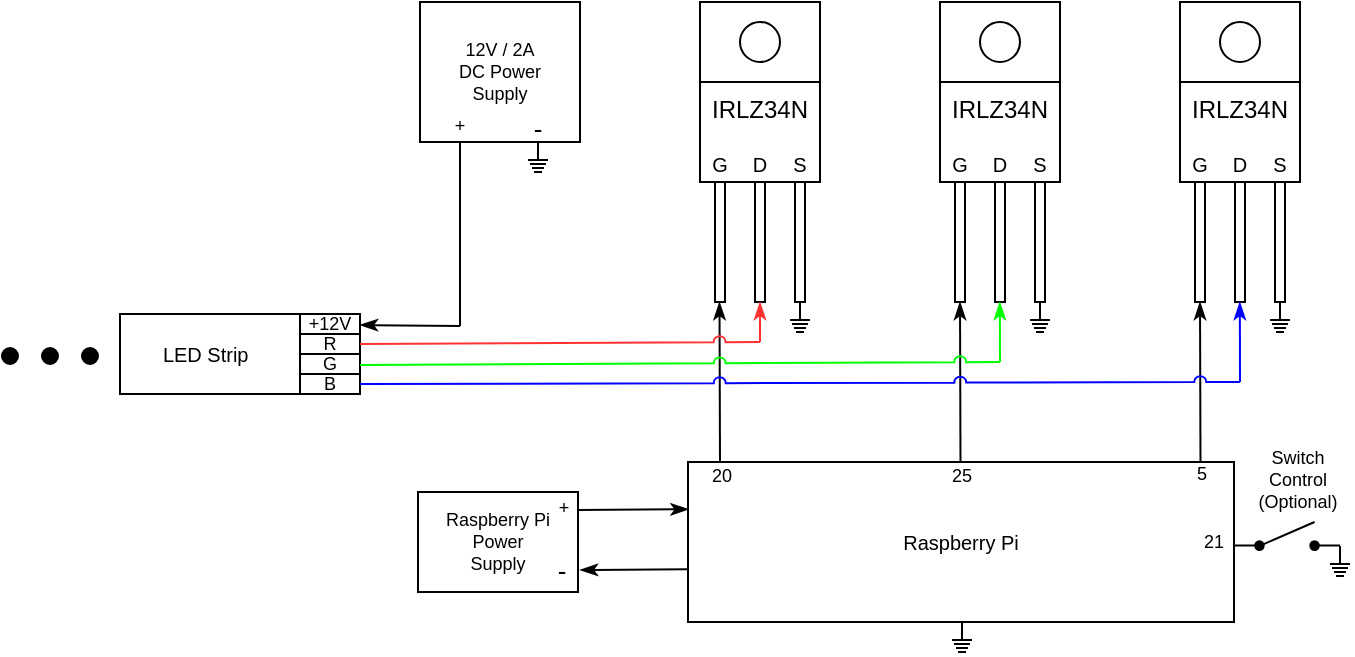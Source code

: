 <mxfile version="14.1.2" type="device"><diagram id="SCGyZhPYORBEStFUmvWJ" name="Page-1"><mxGraphModel dx="798" dy="417" grid="0" gridSize="1" guides="1" tooltips="1" connect="1" arrows="1" fold="1" page="1" pageScale="1" pageWidth="850" pageHeight="1100" math="0" shadow="0"><root><mxCell id="0"/><mxCell id="1" parent="0"/><mxCell id="EKjF1IvfTHny3bb6TZEz-11" value="" style="group" vertex="1" connectable="0" parent="1"><mxGeometry x="540" y="90" width="60" height="150" as="geometry"/></mxCell><mxCell id="EKjF1IvfTHny3bb6TZEz-1" value="" style="rounded=0;whiteSpace=wrap;html=1;" vertex="1" parent="EKjF1IvfTHny3bb6TZEz-11"><mxGeometry width="60" height="40" as="geometry"/></mxCell><mxCell id="EKjF1IvfTHny3bb6TZEz-2" value="" style="ellipse;whiteSpace=wrap;html=1;aspect=fixed;" vertex="1" parent="EKjF1IvfTHny3bb6TZEz-11"><mxGeometry x="20" y="10" width="20" height="20" as="geometry"/></mxCell><mxCell id="EKjF1IvfTHny3bb6TZEz-4" value="" style="rounded=0;whiteSpace=wrap;html=1;" vertex="1" parent="EKjF1IvfTHny3bb6TZEz-11"><mxGeometry x="7.5" y="90" width="5" height="60" as="geometry"/></mxCell><mxCell id="EKjF1IvfTHny3bb6TZEz-5" value="" style="rounded=0;whiteSpace=wrap;html=1;" vertex="1" parent="EKjF1IvfTHny3bb6TZEz-11"><mxGeometry x="27.5" y="90" width="5" height="60" as="geometry"/></mxCell><mxCell id="EKjF1IvfTHny3bb6TZEz-6" value="" style="rounded=0;whiteSpace=wrap;html=1;" vertex="1" parent="EKjF1IvfTHny3bb6TZEz-11"><mxGeometry x="47.5" y="90" width="5" height="60" as="geometry"/></mxCell><mxCell id="EKjF1IvfTHny3bb6TZEz-7" value="IRLZ34N" style="rounded=0;whiteSpace=wrap;html=1;verticalAlign=top;" vertex="1" parent="EKjF1IvfTHny3bb6TZEz-11"><mxGeometry y="40" width="60" height="50" as="geometry"/></mxCell><mxCell id="EKjF1IvfTHny3bb6TZEz-8" value="G" style="text;html=1;strokeColor=none;fillColor=none;align=center;verticalAlign=bottom;whiteSpace=wrap;rounded=0;fontSize=10;" vertex="1" parent="EKjF1IvfTHny3bb6TZEz-11"><mxGeometry y="70" width="20" height="20" as="geometry"/></mxCell><mxCell id="EKjF1IvfTHny3bb6TZEz-9" value="D" style="text;html=1;strokeColor=none;fillColor=none;align=center;verticalAlign=bottom;whiteSpace=wrap;rounded=0;fontSize=10;" vertex="1" parent="EKjF1IvfTHny3bb6TZEz-11"><mxGeometry x="20" y="70" width="20" height="20" as="geometry"/></mxCell><mxCell id="EKjF1IvfTHny3bb6TZEz-10" value="S" style="text;html=1;strokeColor=none;fillColor=none;align=center;verticalAlign=bottom;whiteSpace=wrap;rounded=0;fontSize=10;" vertex="1" parent="EKjF1IvfTHny3bb6TZEz-11"><mxGeometry x="40" y="70" width="20" height="20" as="geometry"/></mxCell><mxCell id="EKjF1IvfTHny3bb6TZEz-12" value="" style="group" vertex="1" connectable="0" parent="1"><mxGeometry x="660" y="90" width="60" height="150" as="geometry"/></mxCell><mxCell id="EKjF1IvfTHny3bb6TZEz-13" value="" style="rounded=0;whiteSpace=wrap;html=1;" vertex="1" parent="EKjF1IvfTHny3bb6TZEz-12"><mxGeometry width="60" height="40" as="geometry"/></mxCell><mxCell id="EKjF1IvfTHny3bb6TZEz-14" value="" style="ellipse;whiteSpace=wrap;html=1;aspect=fixed;" vertex="1" parent="EKjF1IvfTHny3bb6TZEz-12"><mxGeometry x="20" y="10" width="20" height="20" as="geometry"/></mxCell><mxCell id="EKjF1IvfTHny3bb6TZEz-15" value="" style="rounded=0;whiteSpace=wrap;html=1;" vertex="1" parent="EKjF1IvfTHny3bb6TZEz-12"><mxGeometry x="7.5" y="90" width="5" height="60" as="geometry"/></mxCell><mxCell id="EKjF1IvfTHny3bb6TZEz-16" value="" style="rounded=0;whiteSpace=wrap;html=1;" vertex="1" parent="EKjF1IvfTHny3bb6TZEz-12"><mxGeometry x="27.5" y="90" width="5" height="60" as="geometry"/></mxCell><mxCell id="EKjF1IvfTHny3bb6TZEz-17" value="" style="rounded=0;whiteSpace=wrap;html=1;" vertex="1" parent="EKjF1IvfTHny3bb6TZEz-12"><mxGeometry x="47.5" y="90" width="5" height="60" as="geometry"/></mxCell><mxCell id="EKjF1IvfTHny3bb6TZEz-18" value="IRLZ34N" style="rounded=0;whiteSpace=wrap;html=1;verticalAlign=top;" vertex="1" parent="EKjF1IvfTHny3bb6TZEz-12"><mxGeometry y="40" width="60" height="50" as="geometry"/></mxCell><mxCell id="EKjF1IvfTHny3bb6TZEz-19" value="G" style="text;html=1;strokeColor=none;fillColor=none;align=center;verticalAlign=bottom;whiteSpace=wrap;rounded=0;fontSize=10;" vertex="1" parent="EKjF1IvfTHny3bb6TZEz-12"><mxGeometry y="70" width="20" height="20" as="geometry"/></mxCell><mxCell id="EKjF1IvfTHny3bb6TZEz-20" value="D" style="text;html=1;strokeColor=none;fillColor=none;align=center;verticalAlign=bottom;whiteSpace=wrap;rounded=0;fontSize=10;" vertex="1" parent="EKjF1IvfTHny3bb6TZEz-12"><mxGeometry x="20" y="70" width="20" height="20" as="geometry"/></mxCell><mxCell id="EKjF1IvfTHny3bb6TZEz-21" value="S" style="text;html=1;strokeColor=none;fillColor=none;align=center;verticalAlign=bottom;whiteSpace=wrap;rounded=0;fontSize=10;" vertex="1" parent="EKjF1IvfTHny3bb6TZEz-12"><mxGeometry x="40" y="70" width="20" height="20" as="geometry"/></mxCell><mxCell id="EKjF1IvfTHny3bb6TZEz-23" value="" style="group" vertex="1" connectable="0" parent="1"><mxGeometry x="420" y="90" width="60" height="150" as="geometry"/></mxCell><mxCell id="EKjF1IvfTHny3bb6TZEz-24" value="" style="rounded=0;whiteSpace=wrap;html=1;" vertex="1" parent="EKjF1IvfTHny3bb6TZEz-23"><mxGeometry width="60" height="40" as="geometry"/></mxCell><mxCell id="EKjF1IvfTHny3bb6TZEz-25" value="" style="ellipse;whiteSpace=wrap;html=1;aspect=fixed;" vertex="1" parent="EKjF1IvfTHny3bb6TZEz-23"><mxGeometry x="20" y="10" width="20" height="20" as="geometry"/></mxCell><mxCell id="EKjF1IvfTHny3bb6TZEz-26" value="" style="rounded=0;whiteSpace=wrap;html=1;" vertex="1" parent="EKjF1IvfTHny3bb6TZEz-23"><mxGeometry x="7.5" y="90" width="5" height="60" as="geometry"/></mxCell><mxCell id="EKjF1IvfTHny3bb6TZEz-27" value="" style="rounded=0;whiteSpace=wrap;html=1;" vertex="1" parent="EKjF1IvfTHny3bb6TZEz-23"><mxGeometry x="27.5" y="90" width="5" height="60" as="geometry"/></mxCell><mxCell id="EKjF1IvfTHny3bb6TZEz-28" value="" style="rounded=0;whiteSpace=wrap;html=1;" vertex="1" parent="EKjF1IvfTHny3bb6TZEz-23"><mxGeometry x="47.5" y="90" width="5" height="60" as="geometry"/></mxCell><mxCell id="EKjF1IvfTHny3bb6TZEz-29" value="IRLZ34N" style="rounded=0;whiteSpace=wrap;html=1;verticalAlign=top;" vertex="1" parent="EKjF1IvfTHny3bb6TZEz-23"><mxGeometry y="40" width="60" height="50" as="geometry"/></mxCell><mxCell id="EKjF1IvfTHny3bb6TZEz-30" value="G" style="text;html=1;strokeColor=none;fillColor=none;align=center;verticalAlign=bottom;whiteSpace=wrap;rounded=0;fontSize=10;" vertex="1" parent="EKjF1IvfTHny3bb6TZEz-23"><mxGeometry y="70" width="20" height="20" as="geometry"/></mxCell><mxCell id="EKjF1IvfTHny3bb6TZEz-31" value="D" style="text;html=1;strokeColor=none;fillColor=none;align=center;verticalAlign=bottom;whiteSpace=wrap;rounded=0;fontSize=10;" vertex="1" parent="EKjF1IvfTHny3bb6TZEz-23"><mxGeometry x="20" y="70" width="20" height="20" as="geometry"/></mxCell><mxCell id="EKjF1IvfTHny3bb6TZEz-32" value="S" style="text;html=1;strokeColor=none;fillColor=none;align=center;verticalAlign=bottom;whiteSpace=wrap;rounded=0;fontSize=10;" vertex="1" parent="EKjF1IvfTHny3bb6TZEz-23"><mxGeometry x="40" y="70" width="20" height="20" as="geometry"/></mxCell><mxCell id="EKjF1IvfTHny3bb6TZEz-33" value="Raspberry Pi" style="rounded=0;whiteSpace=wrap;html=1;fontSize=10;" vertex="1" parent="1"><mxGeometry x="414" y="320" width="273" height="80" as="geometry"/></mxCell><mxCell id="EKjF1IvfTHny3bb6TZEz-34" value="" style="endArrow=classicThin;html=1;fontSize=10;entryX=0.25;entryY=1;entryDx=0;entryDy=0;endFill=1;jumpStyle=arc;jumpSize=4;" edge="1" parent="1"><mxGeometry width="50" height="50" relative="1" as="geometry"><mxPoint x="430" y="320" as="sourcePoint"/><mxPoint x="429.75" y="240" as="targetPoint"/></mxGeometry></mxCell><mxCell id="EKjF1IvfTHny3bb6TZEz-35" value="" style="endArrow=classicThin;html=1;fontSize=10;entryX=0.25;entryY=1;entryDx=0;entryDy=0;endFill=1;" edge="1" parent="1"><mxGeometry width="50" height="50" relative="1" as="geometry"><mxPoint x="550.25" y="320" as="sourcePoint"/><mxPoint x="550" y="240" as="targetPoint"/></mxGeometry></mxCell><mxCell id="EKjF1IvfTHny3bb6TZEz-36" value="" style="endArrow=classicThin;html=1;fontSize=10;entryX=0.25;entryY=1;entryDx=0;entryDy=0;endFill=1;" edge="1" parent="1"><mxGeometry width="50" height="50" relative="1" as="geometry"><mxPoint x="670.25" y="320" as="sourcePoint"/><mxPoint x="670" y="240" as="targetPoint"/></mxGeometry></mxCell><mxCell id="EKjF1IvfTHny3bb6TZEz-39" value="&amp;nbsp; &amp;nbsp; &amp;nbsp; &amp;nbsp;LED Strip" style="rounded=0;whiteSpace=wrap;html=1;fontSize=10;fillColor=#FFFFFF;align=left;" vertex="1" parent="1"><mxGeometry x="130" y="246" width="120" height="40" as="geometry"/></mxCell><mxCell id="EKjF1IvfTHny3bb6TZEz-47" value="+12V" style="rounded=0;whiteSpace=wrap;html=1;fillColor=#FFFFFF;fontSize=9;align=center;" vertex="1" parent="1"><mxGeometry x="220" y="246" width="30" height="10" as="geometry"/></mxCell><mxCell id="EKjF1IvfTHny3bb6TZEz-48" value="R" style="rounded=0;whiteSpace=wrap;html=1;fillColor=#FFFFFF;fontSize=9;align=center;" vertex="1" parent="1"><mxGeometry x="220" y="256" width="30" height="10" as="geometry"/></mxCell><mxCell id="EKjF1IvfTHny3bb6TZEz-49" value="G" style="rounded=0;whiteSpace=wrap;html=1;fillColor=#FFFFFF;fontSize=9;align=center;" vertex="1" parent="1"><mxGeometry x="220" y="266" width="30" height="10" as="geometry"/></mxCell><mxCell id="EKjF1IvfTHny3bb6TZEz-50" value="B" style="rounded=0;whiteSpace=wrap;html=1;fillColor=#FFFFFF;fontSize=9;align=center;" vertex="1" parent="1"><mxGeometry x="220" y="276" width="30" height="10" as="geometry"/></mxCell><mxCell id="EKjF1IvfTHny3bb6TZEz-51" value="" style="ellipse;whiteSpace=wrap;html=1;aspect=fixed;fontSize=9;align=left;fillColor=#000000;" vertex="1" parent="1"><mxGeometry x="111" y="263" width="8" height="8" as="geometry"/></mxCell><mxCell id="EKjF1IvfTHny3bb6TZEz-52" value="" style="ellipse;whiteSpace=wrap;html=1;aspect=fixed;fontSize=9;align=left;fillColor=#000000;" vertex="1" parent="1"><mxGeometry x="91" y="263" width="8" height="8" as="geometry"/></mxCell><mxCell id="EKjF1IvfTHny3bb6TZEz-53" value="" style="ellipse;whiteSpace=wrap;html=1;aspect=fixed;fontSize=9;align=left;fillColor=#000000;" vertex="1" parent="1"><mxGeometry x="71" y="263" width="8" height="8" as="geometry"/></mxCell><mxCell id="EKjF1IvfTHny3bb6TZEz-54" value="12V / 2A&lt;br&gt;DC Power&lt;br&gt;Supply" style="rounded=0;whiteSpace=wrap;html=1;fontSize=9;align=center;fillColor=#FFFFFF;" vertex="1" parent="1"><mxGeometry x="280" y="90" width="80" height="70" as="geometry"/></mxCell><mxCell id="EKjF1IvfTHny3bb6TZEz-55" value="" style="endArrow=classicThin;html=1;strokeColor=#000000;fontSize=9;entryX=1;entryY=0.25;entryDx=0;entryDy=0;endFill=1;" edge="1" parent="1"><mxGeometry width="50" height="50" relative="1" as="geometry"><mxPoint x="300" y="252" as="sourcePoint"/><mxPoint x="250" y="251.5" as="targetPoint"/></mxGeometry></mxCell><mxCell id="EKjF1IvfTHny3bb6TZEz-56" value="" style="endArrow=none;html=1;strokeColor=#000000;fontSize=9;" edge="1" parent="1"><mxGeometry width="50" height="50" relative="1" as="geometry"><mxPoint x="300" y="252" as="sourcePoint"/><mxPoint x="300" y="160" as="targetPoint"/></mxGeometry></mxCell><mxCell id="EKjF1IvfTHny3bb6TZEz-57" value="" style="endArrow=none;html=1;fontSize=9;endFill=0;exitX=1;exitY=0.5;exitDx=0;exitDy=0;strokeColor=#FF3333;jumpStyle=arc;" edge="1" parent="1" source="EKjF1IvfTHny3bb6TZEz-48"><mxGeometry width="50" height="50" relative="1" as="geometry"><mxPoint x="264" y="314" as="sourcePoint"/><mxPoint x="450" y="260" as="targetPoint"/></mxGeometry></mxCell><mxCell id="EKjF1IvfTHny3bb6TZEz-58" value="+" style="text;html=1;strokeColor=none;fillColor=none;align=center;verticalAlign=middle;whiteSpace=wrap;rounded=0;fontSize=9;" vertex="1" parent="1"><mxGeometry x="280" y="142" width="40" height="20" as="geometry"/></mxCell><mxCell id="EKjF1IvfTHny3bb6TZEz-60" value="&lt;font style=&quot;font-size: 13px&quot;&gt;-&lt;/font&gt;" style="text;html=1;strokeColor=none;fillColor=none;align=center;verticalAlign=middle;whiteSpace=wrap;rounded=0;fontSize=9;" vertex="1" parent="1"><mxGeometry x="319" y="143" width="40" height="20" as="geometry"/></mxCell><mxCell id="EKjF1IvfTHny3bb6TZEz-66" value="" style="group" vertex="1" connectable="0" parent="1"><mxGeometry x="334" y="160" width="10" height="15" as="geometry"/></mxCell><mxCell id="EKjF1IvfTHny3bb6TZEz-61" value="" style="endArrow=none;html=1;fontSize=9;" edge="1" parent="EKjF1IvfTHny3bb6TZEz-66"><mxGeometry width="50" height="50" relative="1" as="geometry"><mxPoint x="3" y="15" as="sourcePoint"/><mxPoint x="7" y="15" as="targetPoint"/></mxGeometry></mxCell><mxCell id="EKjF1IvfTHny3bb6TZEz-62" value="" style="endArrow=none;html=1;fontSize=9;" edge="1" parent="EKjF1IvfTHny3bb6TZEz-66"><mxGeometry width="50" height="50" relative="1" as="geometry"><mxPoint x="2" y="13" as="sourcePoint"/><mxPoint x="8" y="13" as="targetPoint"/></mxGeometry></mxCell><mxCell id="EKjF1IvfTHny3bb6TZEz-63" value="" style="endArrow=none;html=1;fontSize=9;" edge="1" parent="EKjF1IvfTHny3bb6TZEz-66"><mxGeometry width="50" height="50" relative="1" as="geometry"><mxPoint x="1" y="11" as="sourcePoint"/><mxPoint x="9" y="11" as="targetPoint"/></mxGeometry></mxCell><mxCell id="EKjF1IvfTHny3bb6TZEz-64" value="" style="endArrow=none;html=1;fontSize=9;" edge="1" parent="EKjF1IvfTHny3bb6TZEz-66"><mxGeometry width="50" height="50" relative="1" as="geometry"><mxPoint y="9" as="sourcePoint"/><mxPoint x="10" y="9" as="targetPoint"/></mxGeometry></mxCell><mxCell id="EKjF1IvfTHny3bb6TZEz-65" value="" style="endArrow=none;html=1;strokeColor=#000000;fontSize=9;" edge="1" parent="EKjF1IvfTHny3bb6TZEz-66"><mxGeometry width="50" height="50" relative="1" as="geometry"><mxPoint x="5" y="9" as="sourcePoint"/><mxPoint x="5" as="targetPoint"/></mxGeometry></mxCell><mxCell id="EKjF1IvfTHny3bb6TZEz-67" value="" style="group" vertex="1" connectable="0" parent="1"><mxGeometry x="465" y="240" width="10" height="15" as="geometry"/></mxCell><mxCell id="EKjF1IvfTHny3bb6TZEz-68" value="" style="endArrow=none;html=1;fontSize=9;" edge="1" parent="EKjF1IvfTHny3bb6TZEz-67"><mxGeometry width="50" height="50" relative="1" as="geometry"><mxPoint x="3" y="15" as="sourcePoint"/><mxPoint x="7" y="15" as="targetPoint"/></mxGeometry></mxCell><mxCell id="EKjF1IvfTHny3bb6TZEz-69" value="" style="endArrow=none;html=1;fontSize=9;" edge="1" parent="EKjF1IvfTHny3bb6TZEz-67"><mxGeometry width="50" height="50" relative="1" as="geometry"><mxPoint x="2" y="13" as="sourcePoint"/><mxPoint x="8" y="13" as="targetPoint"/></mxGeometry></mxCell><mxCell id="EKjF1IvfTHny3bb6TZEz-70" value="" style="endArrow=none;html=1;fontSize=9;" edge="1" parent="EKjF1IvfTHny3bb6TZEz-67"><mxGeometry width="50" height="50" relative="1" as="geometry"><mxPoint x="1" y="11" as="sourcePoint"/><mxPoint x="9" y="11" as="targetPoint"/></mxGeometry></mxCell><mxCell id="EKjF1IvfTHny3bb6TZEz-71" value="" style="endArrow=none;html=1;fontSize=9;" edge="1" parent="EKjF1IvfTHny3bb6TZEz-67"><mxGeometry width="50" height="50" relative="1" as="geometry"><mxPoint y="9" as="sourcePoint"/><mxPoint x="10" y="9" as="targetPoint"/></mxGeometry></mxCell><mxCell id="EKjF1IvfTHny3bb6TZEz-72" value="" style="endArrow=none;html=1;strokeColor=#000000;fontSize=9;" edge="1" parent="EKjF1IvfTHny3bb6TZEz-67"><mxGeometry width="50" height="50" relative="1" as="geometry"><mxPoint x="5" y="9" as="sourcePoint"/><mxPoint x="5" as="targetPoint"/></mxGeometry></mxCell><mxCell id="EKjF1IvfTHny3bb6TZEz-73" value="" style="group" vertex="1" connectable="0" parent="1"><mxGeometry x="585" y="240" width="10" height="15" as="geometry"/></mxCell><mxCell id="EKjF1IvfTHny3bb6TZEz-74" value="" style="endArrow=none;html=1;fontSize=9;" edge="1" parent="EKjF1IvfTHny3bb6TZEz-73"><mxGeometry width="50" height="50" relative="1" as="geometry"><mxPoint x="3" y="15" as="sourcePoint"/><mxPoint x="7" y="15" as="targetPoint"/></mxGeometry></mxCell><mxCell id="EKjF1IvfTHny3bb6TZEz-75" value="" style="endArrow=none;html=1;fontSize=9;" edge="1" parent="EKjF1IvfTHny3bb6TZEz-73"><mxGeometry width="50" height="50" relative="1" as="geometry"><mxPoint x="2" y="13" as="sourcePoint"/><mxPoint x="8" y="13" as="targetPoint"/></mxGeometry></mxCell><mxCell id="EKjF1IvfTHny3bb6TZEz-76" value="" style="endArrow=none;html=1;fontSize=9;" edge="1" parent="EKjF1IvfTHny3bb6TZEz-73"><mxGeometry width="50" height="50" relative="1" as="geometry"><mxPoint x="1" y="11" as="sourcePoint"/><mxPoint x="9" y="11" as="targetPoint"/></mxGeometry></mxCell><mxCell id="EKjF1IvfTHny3bb6TZEz-77" value="" style="endArrow=none;html=1;fontSize=9;" edge="1" parent="EKjF1IvfTHny3bb6TZEz-73"><mxGeometry width="50" height="50" relative="1" as="geometry"><mxPoint y="9" as="sourcePoint"/><mxPoint x="10" y="9" as="targetPoint"/></mxGeometry></mxCell><mxCell id="EKjF1IvfTHny3bb6TZEz-78" value="" style="endArrow=none;html=1;strokeColor=#000000;fontSize=9;" edge="1" parent="EKjF1IvfTHny3bb6TZEz-73"><mxGeometry width="50" height="50" relative="1" as="geometry"><mxPoint x="5" y="9" as="sourcePoint"/><mxPoint x="5" as="targetPoint"/></mxGeometry></mxCell><mxCell id="EKjF1IvfTHny3bb6TZEz-79" value="" style="group" vertex="1" connectable="0" parent="1"><mxGeometry x="705" y="240" width="10" height="15" as="geometry"/></mxCell><mxCell id="EKjF1IvfTHny3bb6TZEz-80" value="" style="endArrow=none;html=1;fontSize=9;" edge="1" parent="EKjF1IvfTHny3bb6TZEz-79"><mxGeometry width="50" height="50" relative="1" as="geometry"><mxPoint x="3" y="15" as="sourcePoint"/><mxPoint x="7" y="15" as="targetPoint"/></mxGeometry></mxCell><mxCell id="EKjF1IvfTHny3bb6TZEz-81" value="" style="endArrow=none;html=1;fontSize=9;" edge="1" parent="EKjF1IvfTHny3bb6TZEz-79"><mxGeometry width="50" height="50" relative="1" as="geometry"><mxPoint x="2" y="13" as="sourcePoint"/><mxPoint x="8" y="13" as="targetPoint"/></mxGeometry></mxCell><mxCell id="EKjF1IvfTHny3bb6TZEz-82" value="" style="endArrow=none;html=1;fontSize=9;" edge="1" parent="EKjF1IvfTHny3bb6TZEz-79"><mxGeometry width="50" height="50" relative="1" as="geometry"><mxPoint x="1" y="11" as="sourcePoint"/><mxPoint x="9" y="11" as="targetPoint"/></mxGeometry></mxCell><mxCell id="EKjF1IvfTHny3bb6TZEz-83" value="" style="endArrow=none;html=1;fontSize=9;" edge="1" parent="EKjF1IvfTHny3bb6TZEz-79"><mxGeometry width="50" height="50" relative="1" as="geometry"><mxPoint y="9" as="sourcePoint"/><mxPoint x="10" y="9" as="targetPoint"/></mxGeometry></mxCell><mxCell id="EKjF1IvfTHny3bb6TZEz-84" value="" style="endArrow=none;html=1;strokeColor=#000000;fontSize=9;" edge="1" parent="EKjF1IvfTHny3bb6TZEz-79"><mxGeometry width="50" height="50" relative="1" as="geometry"><mxPoint x="5" y="9" as="sourcePoint"/><mxPoint x="5" as="targetPoint"/></mxGeometry></mxCell><mxCell id="EKjF1IvfTHny3bb6TZEz-85" value="" style="endArrow=classicThin;html=1;fontSize=9;strokeColor=#FF3333;entryX=0.5;entryY=1;entryDx=0;entryDy=0;endFill=1;" edge="1" parent="1"><mxGeometry width="50" height="50" relative="1" as="geometry"><mxPoint x="450" y="260" as="sourcePoint"/><mxPoint x="450" y="240" as="targetPoint"/></mxGeometry></mxCell><mxCell id="EKjF1IvfTHny3bb6TZEz-86" value="" style="endArrow=classicThin;html=1;fontSize=9;entryX=0.5;entryY=1;entryDx=0;entryDy=0;strokeColor=#00FF00;endFill=1;" edge="1" parent="1"><mxGeometry width="50" height="50" relative="1" as="geometry"><mxPoint x="570" y="270" as="sourcePoint"/><mxPoint x="569.92" y="240" as="targetPoint"/></mxGeometry></mxCell><mxCell id="EKjF1IvfTHny3bb6TZEz-87" value="" style="endArrow=classicThin;html=1;fontSize=9;entryX=0.5;entryY=1;entryDx=0;entryDy=0;strokeColor=#0000FF;endFill=1;" edge="1" parent="1"><mxGeometry width="50" height="50" relative="1" as="geometry"><mxPoint x="690" y="280" as="sourcePoint"/><mxPoint x="689.92" y="240" as="targetPoint"/></mxGeometry></mxCell><mxCell id="EKjF1IvfTHny3bb6TZEz-88" value="" style="endArrow=none;html=1;fontSize=9;endFill=0;exitX=1;exitY=0.5;exitDx=0;exitDy=0;jumpStyle=arc;strokeColor=#00FF00;" edge="1" parent="1"><mxGeometry width="50" height="50" relative="1" as="geometry"><mxPoint x="250.0" y="271.5" as="sourcePoint"/><mxPoint x="570" y="270" as="targetPoint"/></mxGeometry></mxCell><mxCell id="EKjF1IvfTHny3bb6TZEz-89" value="" style="endArrow=none;html=1;fontSize=9;endFill=0;exitX=1;exitY=0.5;exitDx=0;exitDy=0;jumpStyle=arc;strokeColor=#0000FF;" edge="1" parent="1"><mxGeometry width="50" height="50" relative="1" as="geometry"><mxPoint x="250.0" y="281.0" as="sourcePoint"/><mxPoint x="690" y="280" as="targetPoint"/></mxGeometry></mxCell><mxCell id="EKjF1IvfTHny3bb6TZEz-90" value="Raspberry Pi&lt;br&gt;Power &lt;br&gt;Supply" style="rounded=0;whiteSpace=wrap;html=1;fontSize=9;align=center;fillColor=#FFFFFF;" vertex="1" parent="1"><mxGeometry x="279" y="335" width="80" height="50" as="geometry"/></mxCell><mxCell id="EKjF1IvfTHny3bb6TZEz-91" value="+" style="text;html=1;strokeColor=none;fillColor=none;align=center;verticalAlign=middle;whiteSpace=wrap;rounded=0;fontSize=9;" vertex="1" parent="1"><mxGeometry x="345" y="333" width="14" height="20" as="geometry"/></mxCell><mxCell id="EKjF1IvfTHny3bb6TZEz-92" value="&lt;font style=&quot;font-size: 13px&quot;&gt;-&lt;/font&gt;" style="text;html=1;strokeColor=none;fillColor=none;align=center;verticalAlign=middle;whiteSpace=wrap;rounded=0;fontSize=9;" vertex="1" parent="1"><mxGeometry x="345" y="364" width="12" height="20" as="geometry"/></mxCell><mxCell id="EKjF1IvfTHny3bb6TZEz-93" value="" style="group" vertex="1" connectable="0" parent="1"><mxGeometry x="546" y="400" width="10" height="15" as="geometry"/></mxCell><mxCell id="EKjF1IvfTHny3bb6TZEz-94" value="" style="endArrow=none;html=1;fontSize=9;" edge="1" parent="EKjF1IvfTHny3bb6TZEz-93"><mxGeometry width="50" height="50" relative="1" as="geometry"><mxPoint x="3" y="15" as="sourcePoint"/><mxPoint x="7" y="15" as="targetPoint"/></mxGeometry></mxCell><mxCell id="EKjF1IvfTHny3bb6TZEz-95" value="" style="endArrow=none;html=1;fontSize=9;" edge="1" parent="EKjF1IvfTHny3bb6TZEz-93"><mxGeometry width="50" height="50" relative="1" as="geometry"><mxPoint x="2" y="13" as="sourcePoint"/><mxPoint x="8" y="13" as="targetPoint"/></mxGeometry></mxCell><mxCell id="EKjF1IvfTHny3bb6TZEz-96" value="" style="endArrow=none;html=1;fontSize=9;" edge="1" parent="EKjF1IvfTHny3bb6TZEz-93"><mxGeometry width="50" height="50" relative="1" as="geometry"><mxPoint x="1" y="11" as="sourcePoint"/><mxPoint x="9" y="11" as="targetPoint"/></mxGeometry></mxCell><mxCell id="EKjF1IvfTHny3bb6TZEz-97" value="" style="endArrow=none;html=1;fontSize=9;" edge="1" parent="EKjF1IvfTHny3bb6TZEz-93"><mxGeometry width="50" height="50" relative="1" as="geometry"><mxPoint y="9" as="sourcePoint"/><mxPoint x="10" y="9" as="targetPoint"/></mxGeometry></mxCell><mxCell id="EKjF1IvfTHny3bb6TZEz-98" value="" style="endArrow=none;html=1;strokeColor=#000000;fontSize=9;" edge="1" parent="EKjF1IvfTHny3bb6TZEz-93"><mxGeometry width="50" height="50" relative="1" as="geometry"><mxPoint x="5" y="9" as="sourcePoint"/><mxPoint x="5" as="targetPoint"/></mxGeometry></mxCell><mxCell id="EKjF1IvfTHny3bb6TZEz-100" value="" style="endArrow=classicThin;html=1;strokeColor=#000000;fontSize=9;endFill=1;entryX=0.001;entryY=0.283;entryDx=0;entryDy=0;entryPerimeter=0;" edge="1" parent="1"><mxGeometry width="50" height="50" relative="1" as="geometry"><mxPoint x="359" y="343.96" as="sourcePoint"/><mxPoint x="414.273" y="343.64" as="targetPoint"/></mxGeometry></mxCell><mxCell id="EKjF1IvfTHny3bb6TZEz-101" value="" style="endArrow=classicThin;html=1;strokeColor=#000000;fontSize=9;endFill=1;exitX=-0.001;exitY=0.671;exitDx=0;exitDy=0;exitPerimeter=0;" edge="1" parent="1" source="EKjF1IvfTHny3bb6TZEz-33"><mxGeometry width="50" height="50" relative="1" as="geometry"><mxPoint x="401" y="367" as="sourcePoint"/><mxPoint x="360" y="374" as="targetPoint"/></mxGeometry></mxCell><mxCell id="EKjF1IvfTHny3bb6TZEz-104" value="20" style="text;html=1;strokeColor=none;fillColor=none;align=center;verticalAlign=middle;whiteSpace=wrap;rounded=0;fontSize=9;" vertex="1" parent="1"><mxGeometry x="422" y="321" width="18" height="11" as="geometry"/></mxCell><mxCell id="EKjF1IvfTHny3bb6TZEz-105" value="25" style="text;html=1;strokeColor=none;fillColor=none;align=center;verticalAlign=middle;whiteSpace=wrap;rounded=0;fontSize=9;" vertex="1" parent="1"><mxGeometry x="542" y="321" width="18" height="11" as="geometry"/></mxCell><mxCell id="EKjF1IvfTHny3bb6TZEz-106" value="5" style="text;html=1;strokeColor=none;fillColor=none;align=center;verticalAlign=middle;whiteSpace=wrap;rounded=0;fontSize=9;" vertex="1" parent="1"><mxGeometry x="662" y="320" width="18" height="11" as="geometry"/></mxCell><mxCell id="EKjF1IvfTHny3bb6TZEz-108" value="" style="pointerEvents=1;verticalLabelPosition=bottom;shadow=0;dashed=0;align=center;html=1;verticalAlign=top;shape=mxgraph.electrical.electro-mechanical.simple_switch;fillColor=#000000;fontSize=9;" vertex="1" parent="1"><mxGeometry x="687" y="350" width="53" height="14" as="geometry"/></mxCell><mxCell id="EKjF1IvfTHny3bb6TZEz-111" value="21" style="text;html=1;strokeColor=none;fillColor=none;align=center;verticalAlign=middle;whiteSpace=wrap;rounded=0;fontSize=9;" vertex="1" parent="1"><mxGeometry x="668" y="354.5" width="18" height="11" as="geometry"/></mxCell><mxCell id="EKjF1IvfTHny3bb6TZEz-113" value="" style="group" vertex="1" connectable="0" parent="1"><mxGeometry x="735" y="362" width="10" height="15" as="geometry"/></mxCell><mxCell id="EKjF1IvfTHny3bb6TZEz-114" value="" style="endArrow=none;html=1;fontSize=9;" edge="1" parent="EKjF1IvfTHny3bb6TZEz-113"><mxGeometry width="50" height="50" relative="1" as="geometry"><mxPoint x="3" y="15" as="sourcePoint"/><mxPoint x="7" y="15" as="targetPoint"/></mxGeometry></mxCell><mxCell id="EKjF1IvfTHny3bb6TZEz-115" value="" style="endArrow=none;html=1;fontSize=9;" edge="1" parent="EKjF1IvfTHny3bb6TZEz-113"><mxGeometry width="50" height="50" relative="1" as="geometry"><mxPoint x="2" y="13" as="sourcePoint"/><mxPoint x="8" y="13" as="targetPoint"/></mxGeometry></mxCell><mxCell id="EKjF1IvfTHny3bb6TZEz-116" value="" style="endArrow=none;html=1;fontSize=9;" edge="1" parent="EKjF1IvfTHny3bb6TZEz-113"><mxGeometry width="50" height="50" relative="1" as="geometry"><mxPoint x="1" y="11" as="sourcePoint"/><mxPoint x="9" y="11" as="targetPoint"/></mxGeometry></mxCell><mxCell id="EKjF1IvfTHny3bb6TZEz-117" value="" style="endArrow=none;html=1;fontSize=9;" edge="1" parent="EKjF1IvfTHny3bb6TZEz-113"><mxGeometry width="50" height="50" relative="1" as="geometry"><mxPoint y="9" as="sourcePoint"/><mxPoint x="10" y="9" as="targetPoint"/></mxGeometry></mxCell><mxCell id="EKjF1IvfTHny3bb6TZEz-118" value="" style="endArrow=none;html=1;strokeColor=#000000;fontSize=9;" edge="1" parent="EKjF1IvfTHny3bb6TZEz-113"><mxGeometry width="50" height="50" relative="1" as="geometry"><mxPoint x="5" y="9" as="sourcePoint"/><mxPoint x="5" as="targetPoint"/></mxGeometry></mxCell><mxCell id="EKjF1IvfTHny3bb6TZEz-119" value="Switch&lt;br&gt;Control&lt;br&gt;&lt;div style=&quot;text-align: right&quot;&gt;&lt;span&gt;(Optional)&lt;/span&gt;&lt;/div&gt;" style="text;html=1;strokeColor=none;fillColor=none;align=center;verticalAlign=middle;whiteSpace=wrap;rounded=0;fontSize=9;" vertex="1" parent="1"><mxGeometry x="710" y="323" width="18" height="11" as="geometry"/></mxCell></root></mxGraphModel></diagram></mxfile>
